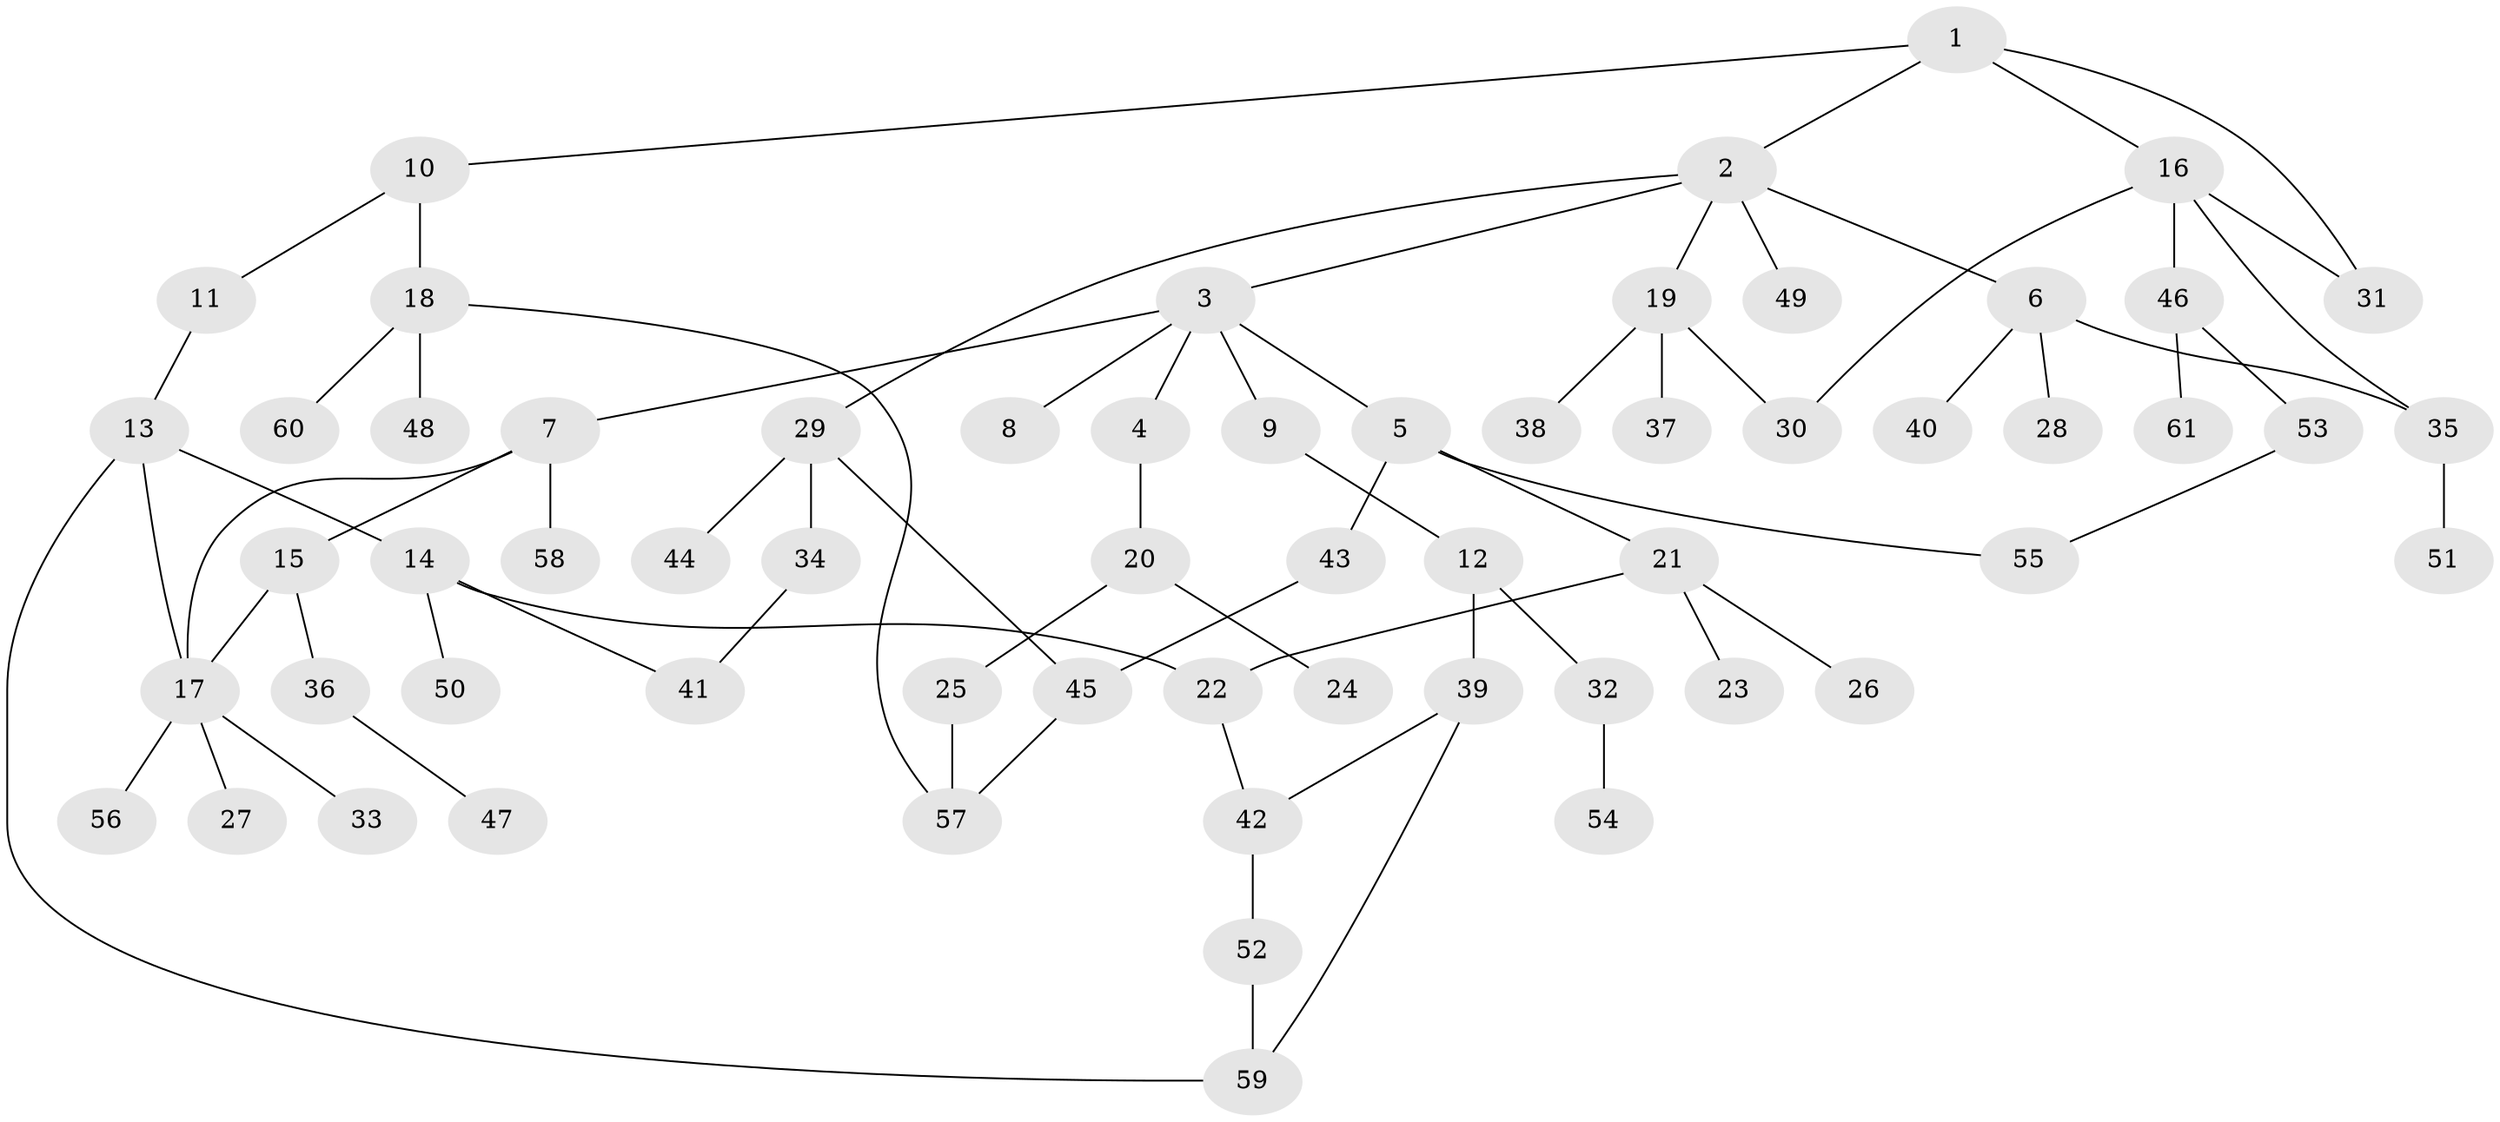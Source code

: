 // Generated by graph-tools (version 1.1) at 2025/25/03/09/25 03:25:34]
// undirected, 61 vertices, 74 edges
graph export_dot {
graph [start="1"]
  node [color=gray90,style=filled];
  1;
  2;
  3;
  4;
  5;
  6;
  7;
  8;
  9;
  10;
  11;
  12;
  13;
  14;
  15;
  16;
  17;
  18;
  19;
  20;
  21;
  22;
  23;
  24;
  25;
  26;
  27;
  28;
  29;
  30;
  31;
  32;
  33;
  34;
  35;
  36;
  37;
  38;
  39;
  40;
  41;
  42;
  43;
  44;
  45;
  46;
  47;
  48;
  49;
  50;
  51;
  52;
  53;
  54;
  55;
  56;
  57;
  58;
  59;
  60;
  61;
  1 -- 2;
  1 -- 10;
  1 -- 16;
  1 -- 31;
  2 -- 3;
  2 -- 6;
  2 -- 19;
  2 -- 29;
  2 -- 49;
  3 -- 4;
  3 -- 5;
  3 -- 7;
  3 -- 8;
  3 -- 9;
  4 -- 20;
  5 -- 21;
  5 -- 43;
  5 -- 55;
  6 -- 28;
  6 -- 35;
  6 -- 40;
  7 -- 15;
  7 -- 58;
  7 -- 17;
  9 -- 12;
  10 -- 11;
  10 -- 18;
  11 -- 13;
  12 -- 32;
  12 -- 39;
  13 -- 14;
  13 -- 17;
  13 -- 59;
  14 -- 50;
  14 -- 22;
  14 -- 41;
  15 -- 36;
  15 -- 17;
  16 -- 30;
  16 -- 31;
  16 -- 46;
  16 -- 35;
  17 -- 27;
  17 -- 33;
  17 -- 56;
  18 -- 48;
  18 -- 60;
  18 -- 57;
  19 -- 37;
  19 -- 38;
  19 -- 30;
  20 -- 24;
  20 -- 25;
  21 -- 22;
  21 -- 23;
  21 -- 26;
  22 -- 42;
  25 -- 57;
  29 -- 34;
  29 -- 44;
  29 -- 45;
  32 -- 54;
  34 -- 41;
  35 -- 51;
  36 -- 47;
  39 -- 59;
  39 -- 42;
  42 -- 52;
  43 -- 45;
  45 -- 57;
  46 -- 53;
  46 -- 61;
  52 -- 59;
  53 -- 55;
}
